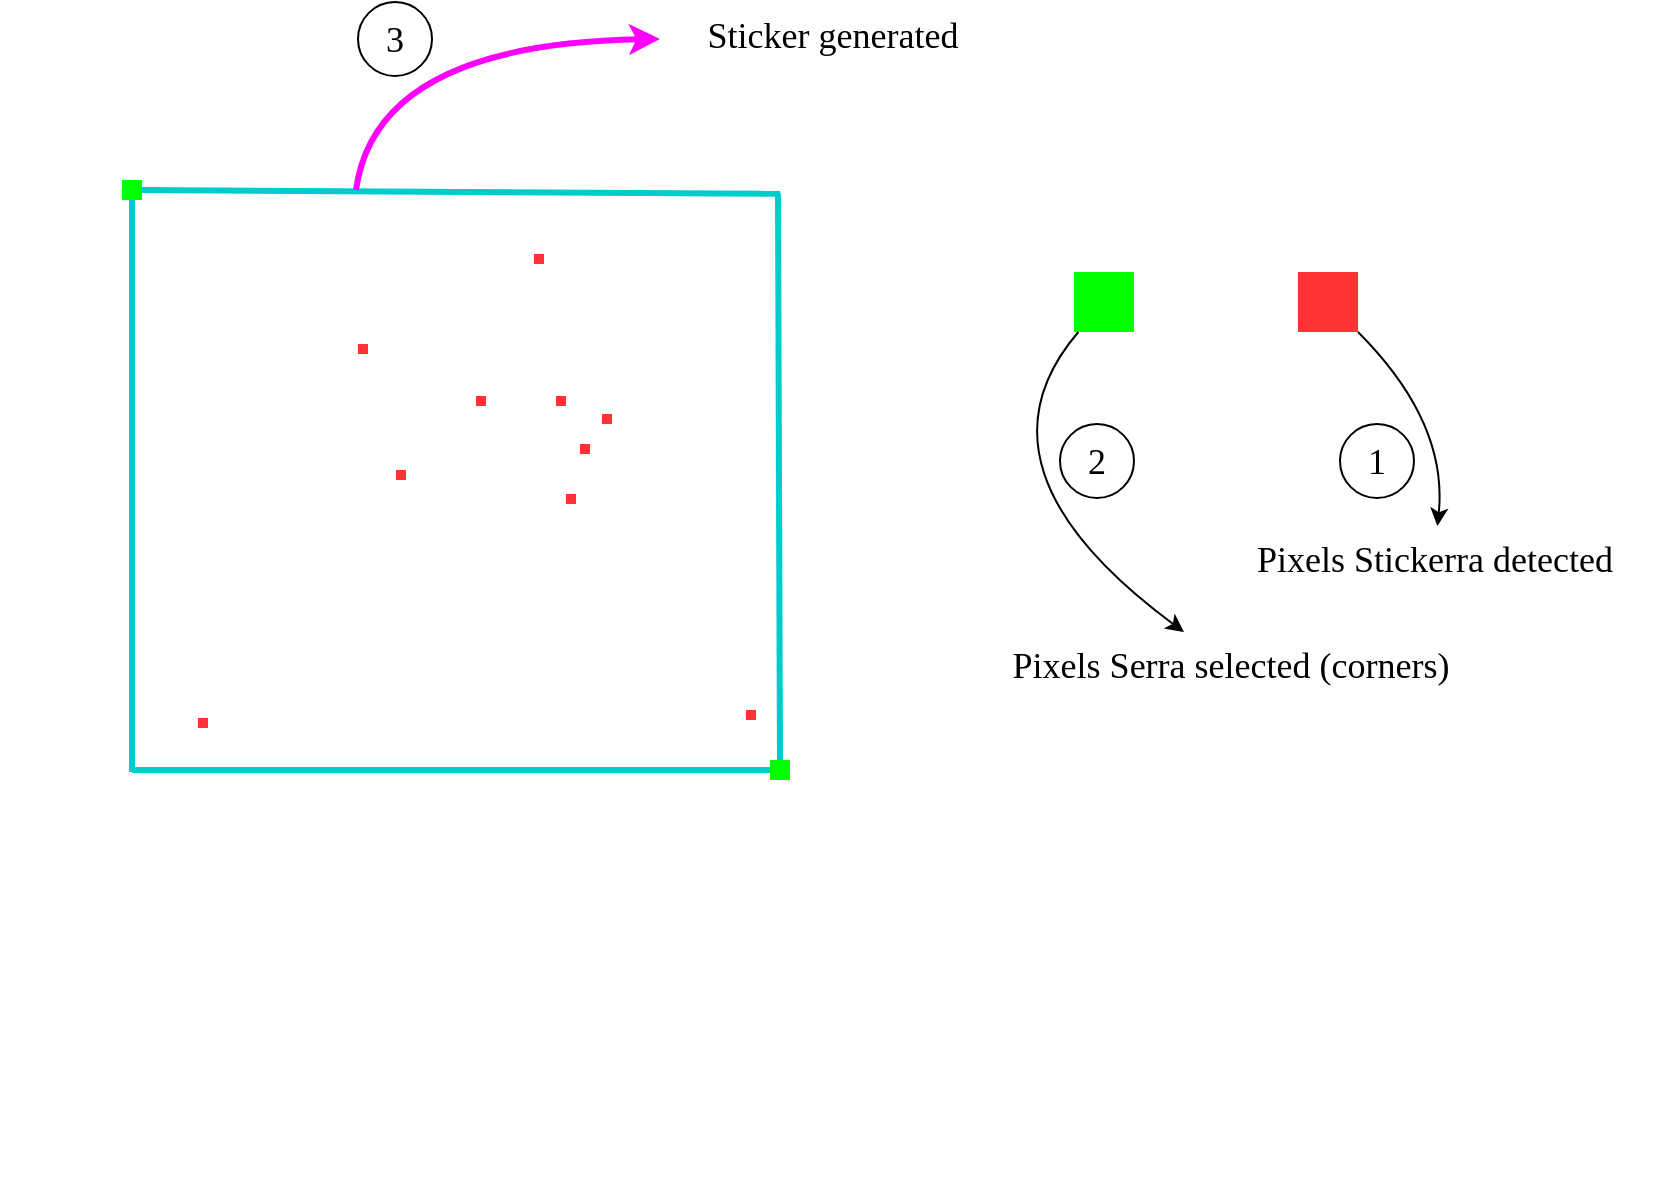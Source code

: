 <mxfile version="20.2.7" type="device"><diagram id="GAFSgQO3qXJo53luG6v8" name="Sayfa -1"><mxGraphModel dx="1185" dy="588" grid="0" gridSize="10" guides="1" tooltips="1" connect="1" arrows="1" fold="1" page="1" pageScale="1" pageWidth="1169" pageHeight="827" math="0" shadow="0"><root><mxCell id="0"/><mxCell id="1" parent="0"/><mxCell id="0MfYFRq-r2otyIDFZUXg-1" value="" style="shape=image;verticalLabelPosition=bottom;labelBackgroundColor=default;verticalAlign=top;aspect=fixed;imageAspect=0;image=https://i.ibb.co/PcHwRBh/image.png;" parent="1" vertex="1"><mxGeometry x="320" y="130" width="512" height="512" as="geometry"/></mxCell><mxCell id="0MfYFRq-r2otyIDFZUXg-2" value="" style="rounded=0;whiteSpace=wrap;html=1;strokeColor=none;fillColor=#FF3333;" parent="1" vertex="1"><mxGeometry x="610" y="272" width="5" height="5" as="geometry"/></mxCell><mxCell id="zYJCDRn4YNQM74W0vn3F-1" value="" style="rounded=0;whiteSpace=wrap;html=1;strokeColor=none;fillColor=#FF3333;" vertex="1" parent="1"><mxGeometry x="558" y="248" width="5" height="5" as="geometry"/></mxCell><mxCell id="zYJCDRn4YNQM74W0vn3F-2" value="" style="rounded=0;whiteSpace=wrap;html=1;strokeColor=none;fillColor=#FF3333;" vertex="1" parent="1"><mxGeometry x="598" y="248" width="5" height="5" as="geometry"/></mxCell><mxCell id="zYJCDRn4YNQM74W0vn3F-3" value="" style="rounded=0;whiteSpace=wrap;html=1;strokeColor=none;fillColor=#FF3333;" vertex="1" parent="1"><mxGeometry x="693" y="405" width="5" height="5" as="geometry"/></mxCell><mxCell id="zYJCDRn4YNQM74W0vn3F-4" value="" style="rounded=0;whiteSpace=wrap;html=1;strokeColor=none;fillColor=#FF3333;" vertex="1" parent="1"><mxGeometry x="518" y="285" width="5" height="5" as="geometry"/></mxCell><mxCell id="zYJCDRn4YNQM74W0vn3F-5" value="" style="rounded=0;whiteSpace=wrap;html=1;strokeColor=none;fillColor=#FF3333;" vertex="1" parent="1"><mxGeometry x="621" y="257" width="5" height="5" as="geometry"/></mxCell><mxCell id="zYJCDRn4YNQM74W0vn3F-6" value="" style="rounded=0;whiteSpace=wrap;html=1;strokeColor=none;fillColor=#FF3333;" vertex="1" parent="1"><mxGeometry x="603" y="297" width="5" height="5" as="geometry"/></mxCell><mxCell id="zYJCDRn4YNQM74W0vn3F-7" value="" style="rounded=0;whiteSpace=wrap;html=1;strokeColor=none;fillColor=#FF3333;" vertex="1" parent="1"><mxGeometry x="419" y="409" width="5" height="5" as="geometry"/></mxCell><mxCell id="zYJCDRn4YNQM74W0vn3F-8" value="" style="rounded=0;whiteSpace=wrap;html=1;strokeColor=none;fillColor=#FF3333;" vertex="1" parent="1"><mxGeometry x="499" y="222" width="5" height="5" as="geometry"/></mxCell><mxCell id="zYJCDRn4YNQM74W0vn3F-9" value="" style="rounded=0;whiteSpace=wrap;html=1;strokeColor=none;fillColor=#FF3333;" vertex="1" parent="1"><mxGeometry x="587" y="177" width="5" height="5" as="geometry"/></mxCell><mxCell id="zYJCDRn4YNQM74W0vn3F-10" value="" style="rounded=0;whiteSpace=wrap;html=1;strokeColor=none;fillColor=#FF3333;" vertex="1" parent="1"><mxGeometry x="969" y="186" width="30" height="30" as="geometry"/></mxCell><mxCell id="zYJCDRn4YNQM74W0vn3F-11" value="" style="endArrow=classic;html=1;curved=1;" edge="1" parent="1" source="zYJCDRn4YNQM74W0vn3F-10" target="zYJCDRn4YNQM74W0vn3F-12"><mxGeometry width="50" height="50" relative="1" as="geometry"><mxPoint x="883" y="257" as="sourcePoint"/><mxPoint x="933" y="207" as="targetPoint"/><Array as="points"><mxPoint x="1044" y="261"/></Array></mxGeometry></mxCell><mxCell id="zYJCDRn4YNQM74W0vn3F-12" value="&lt;font style=&quot;font-size: 18px;&quot; face=&quot;Comic Sans MS&quot;&gt;Pixels Stickerra detected&lt;/font&gt;" style="text;html=1;align=center;verticalAlign=middle;resizable=0;points=[];autosize=1;strokeColor=none;fillColor=none;" vertex="1" parent="1"><mxGeometry x="919" y="313" width="236" height="34" as="geometry"/></mxCell><mxCell id="zYJCDRn4YNQM74W0vn3F-13" value="" style="rounded=0;whiteSpace=wrap;html=1;strokeColor=none;fillColor=#00FF00;" vertex="1" parent="1"><mxGeometry x="381" y="140" width="10" height="10" as="geometry"/></mxCell><mxCell id="zYJCDRn4YNQM74W0vn3F-14" value="" style="rounded=0;whiteSpace=wrap;html=1;strokeColor=none;fillColor=#00FF00;" vertex="1" parent="1"><mxGeometry x="705" y="430" width="10" height="10" as="geometry"/></mxCell><mxCell id="zYJCDRn4YNQM74W0vn3F-15" value="" style="endArrow=none;html=1;rounded=0;fontFamily=Comic Sans MS;fontSize=18;strokeWidth=3;strokeColor=#00CCCC;" edge="1" parent="1" target="zYJCDRn4YNQM74W0vn3F-13"><mxGeometry width="50" height="50" relative="1" as="geometry"><mxPoint x="386" y="436" as="sourcePoint"/><mxPoint x="280" y="349" as="targetPoint"/></mxGeometry></mxCell><mxCell id="zYJCDRn4YNQM74W0vn3F-16" value="" style="endArrow=none;html=1;rounded=0;fontFamily=Comic Sans MS;fontSize=18;strokeWidth=3;strokeColor=#00CCCC;" edge="1" parent="1" target="zYJCDRn4YNQM74W0vn3F-14"><mxGeometry width="50" height="50" relative="1" as="geometry"><mxPoint x="386" y="435" as="sourcePoint"/><mxPoint x="221" y="305.49" as="targetPoint"/></mxGeometry></mxCell><mxCell id="zYJCDRn4YNQM74W0vn3F-17" value="" style="endArrow=none;html=1;rounded=0;fontFamily=Comic Sans MS;fontSize=18;strokeWidth=3;strokeColor=#00CCCC;" edge="1" parent="1" source="zYJCDRn4YNQM74W0vn3F-14"><mxGeometry width="50" height="50" relative="1" as="geometry"><mxPoint x="709.66" y="436" as="sourcePoint"/><mxPoint x="709" y="147" as="targetPoint"/></mxGeometry></mxCell><mxCell id="zYJCDRn4YNQM74W0vn3F-19" value="" style="endArrow=none;html=1;rounded=0;fontFamily=Comic Sans MS;fontSize=18;strokeWidth=3;strokeColor=#00CCCC;entryX=0.762;entryY=0.033;entryDx=0;entryDy=0;entryPerimeter=0;" edge="1" parent="1" source="zYJCDRn4YNQM74W0vn3F-13" target="0MfYFRq-r2otyIDFZUXg-1"><mxGeometry width="50" height="50" relative="1" as="geometry"><mxPoint x="386" y="147.0" as="sourcePoint"/><mxPoint x="705" y="147.0" as="targetPoint"/></mxGeometry></mxCell><mxCell id="zYJCDRn4YNQM74W0vn3F-21" value="" style="rounded=0;whiteSpace=wrap;html=1;strokeColor=none;fillColor=#00FF00;aspect=fixed;" vertex="1" parent="1"><mxGeometry x="857" y="186" width="30" height="30" as="geometry"/></mxCell><mxCell id="zYJCDRn4YNQM74W0vn3F-23" value="" style="endArrow=classic;html=1;curved=1;" edge="1" parent="1" source="zYJCDRn4YNQM74W0vn3F-21" target="zYJCDRn4YNQM74W0vn3F-24"><mxGeometry width="50" height="50" relative="1" as="geometry"><mxPoint x="965.81" y="377" as="sourcePoint"/><mxPoint x="938.999" y="414" as="targetPoint"/><Array as="points"><mxPoint x="801" y="284"/></Array></mxGeometry></mxCell><mxCell id="zYJCDRn4YNQM74W0vn3F-24" value="&lt;font style=&quot;font-size: 18px;&quot; face=&quot;Comic Sans MS&quot;&gt;Pixels Serra selected (corners)&lt;/font&gt;" style="text;html=1;align=center;verticalAlign=middle;resizable=0;points=[];autosize=1;strokeColor=none;fillColor=none;" vertex="1" parent="1"><mxGeometry x="795" y="366" width="280" height="34" as="geometry"/></mxCell><mxCell id="zYJCDRn4YNQM74W0vn3F-25" value="" style="endArrow=classic;html=1;fontFamily=Comic Sans MS;fontSize=18;strokeColor=#FF00FF;strokeWidth=3;curved=1;" edge="1" parent="1" target="zYJCDRn4YNQM74W0vn3F-26"><mxGeometry width="50" height="50" relative="1" as="geometry"><mxPoint x="498" y="145" as="sourcePoint"/><mxPoint x="612" y="58" as="targetPoint"/><Array as="points"><mxPoint x="508" y="72"/></Array></mxGeometry></mxCell><mxCell id="zYJCDRn4YNQM74W0vn3F-26" value="&lt;font style=&quot;font-size: 18px;&quot; face=&quot;Comic Sans MS&quot;&gt;Sticker generated&lt;/font&gt;" style="text;html=1;align=center;verticalAlign=middle;resizable=0;points=[];autosize=1;strokeColor=none;fillColor=none;" vertex="1" parent="1"><mxGeometry x="650" y="51" width="172" height="34" as="geometry"/></mxCell><mxCell id="zYJCDRn4YNQM74W0vn3F-27" value="1" style="ellipse;whiteSpace=wrap;html=1;aspect=fixed;fontFamily=Comic Sans MS;fontSize=18;fillColor=none;" vertex="1" parent="1"><mxGeometry x="990" y="262" width="37" height="37" as="geometry"/></mxCell><mxCell id="zYJCDRn4YNQM74W0vn3F-28" value="2" style="ellipse;whiteSpace=wrap;html=1;aspect=fixed;fontFamily=Comic Sans MS;fontSize=18;fillColor=none;" vertex="1" parent="1"><mxGeometry x="850" y="262" width="37" height="37" as="geometry"/></mxCell><mxCell id="zYJCDRn4YNQM74W0vn3F-29" value="3" style="ellipse;whiteSpace=wrap;html=1;aspect=fixed;fontFamily=Comic Sans MS;fontSize=18;fillColor=none;" vertex="1" parent="1"><mxGeometry x="499" y="51" width="37" height="37" as="geometry"/></mxCell></root></mxGraphModel></diagram></mxfile>